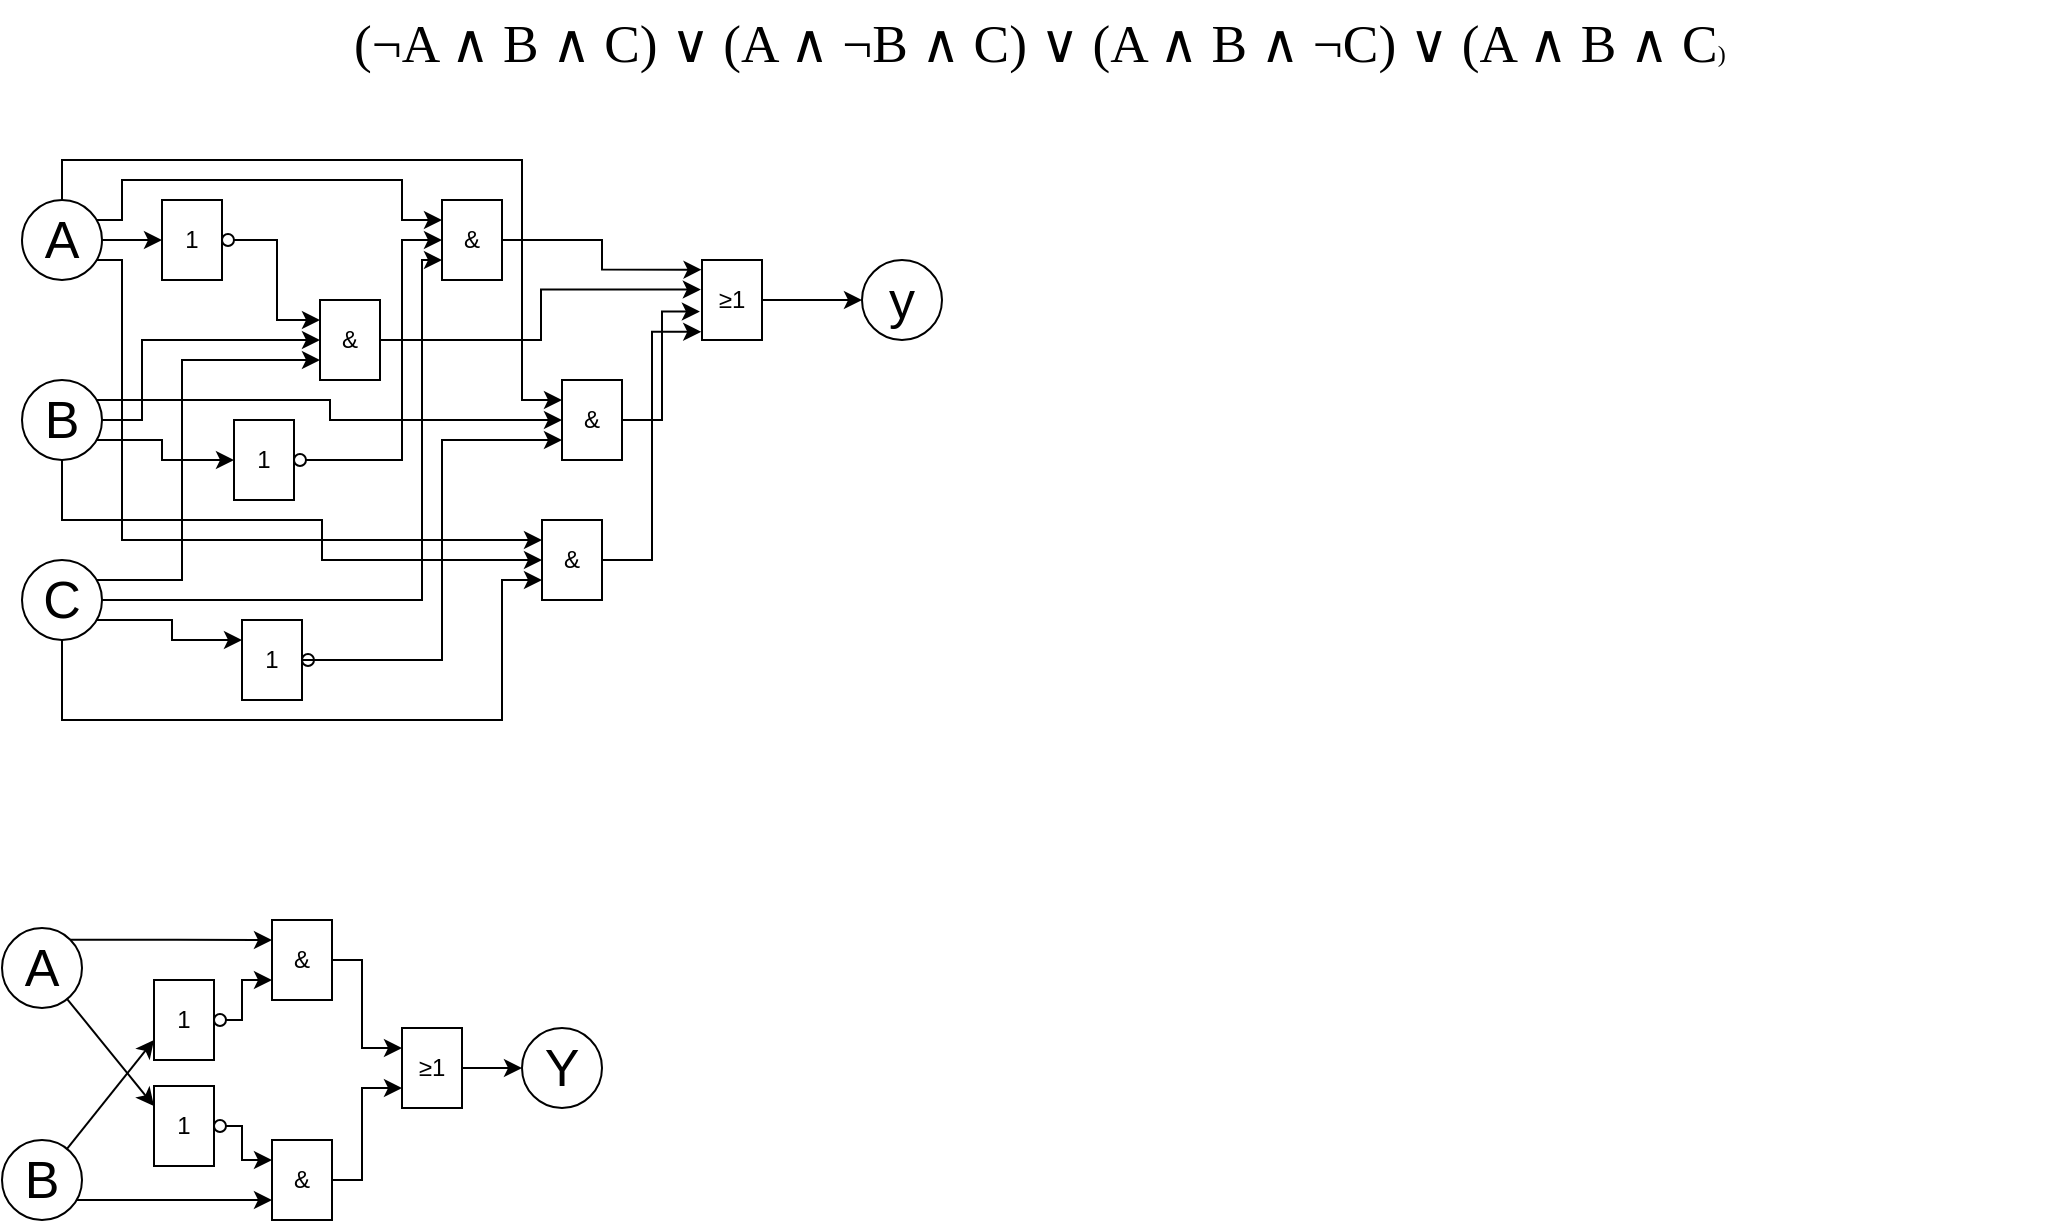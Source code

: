 <mxfile version="28.2.0">
  <diagram name="Seite-1" id="2gFYQ4MArk5PSCBcjxSI">
    <mxGraphModel dx="605" dy="766" grid="1" gridSize="10" guides="1" tooltips="1" connect="1" arrows="1" fold="1" page="1" pageScale="1" pageWidth="827" pageHeight="1169" math="0" shadow="0">
      <root>
        <mxCell id="0" />
        <mxCell id="1" parent="0" />
        <mxCell id="JOxrYH9VMVZD62wawOk7-1" value="&lt;p style=&quot;language:de;line-height:90%;margin-top:7.5pt;margin-bottom:0pt;&amp;lt;br/&amp;gt;margin-left:0in;text-indent:0in;text-align:center;direction:ltr;unicode-bidi:&amp;lt;br/&amp;gt;embed;mso-line-break-override:none;word-break:normal;punctuation-wrap:hanging&quot;&gt;&lt;span style=&quot;font-size:20.0pt;font-family:Calibri;mso-ascii-font-family:Calibri;&amp;lt;br/&amp;gt;mso-fareast-font-family:+mn-ea;mso-bidi-font-family:+mn-cs;mso-ascii-theme-font:&amp;lt;br/&amp;gt;minor-latin;mso-fareast-theme-font:minor-fareast;mso-bidi-theme-font:minor-bidi;&amp;lt;br/&amp;gt;color:black;mso-color-index:1;mso-font-kerning:12.0pt;language:de;font-weight:&amp;lt;br/&amp;gt;normal;mso-style-textfill-type:solid;mso-style-textfill-fill-themecolor:text1;&amp;lt;br/&amp;gt;mso-style-textfill-fill-color:black;mso-style-textfill-fill-alpha:100.0%&quot;&gt;(¬A ∧ B ∧ C) ∨ (A ∧ ¬B ∧ C) ∨ (A ∧ B ∧ ¬C) ∨ (A ∧ B ∧ C&lt;/span&gt;&lt;span style=&quot;font-family: Calibri; color: black; font-weight: normal;&quot;&gt;)&lt;/span&gt;&lt;/p&gt;" style="text;whiteSpace=wrap;html=1;" parent="1" vertex="1">
          <mxGeometry x="414" y="10" width="860" height="80" as="geometry" />
        </mxCell>
        <mxCell id="JOxrYH9VMVZD62wawOk7-15" style="edgeStyle=orthogonalEdgeStyle;rounded=0;orthogonalLoop=1;jettySize=auto;html=1;entryX=0;entryY=0.25;entryDx=0;entryDy=0;exitX=1;exitY=0.5;exitDx=0;exitDy=0;" parent="1" source="JOxrYH9VMVZD62wawOk7-30" target="JOxrYH9VMVZD62wawOk7-10" edge="1">
          <mxGeometry relative="1" as="geometry">
            <mxPoint x="366" y="160" as="sourcePoint" />
          </mxGeometry>
        </mxCell>
        <mxCell id="JOxrYH9VMVZD62wawOk7-55" style="edgeStyle=orthogonalEdgeStyle;rounded=0;orthogonalLoop=1;jettySize=auto;html=1;entryX=-0.008;entryY=0.121;entryDx=0;entryDy=0;entryPerimeter=0;" parent="1" source="JOxrYH9VMVZD62wawOk7-17" target="JOxrYH9VMVZD62wawOk7-54" edge="1">
          <mxGeometry relative="1" as="geometry" />
        </mxCell>
        <mxCell id="JOxrYH9VMVZD62wawOk7-17" value="&amp;amp;" style="rounded=0;whiteSpace=wrap;html=1;" parent="1" vertex="1">
          <mxGeometry x="460" y="110" width="30" height="40" as="geometry" />
        </mxCell>
        <mxCell id="JOxrYH9VMVZD62wawOk7-36" style="edgeStyle=orthogonalEdgeStyle;rounded=0;orthogonalLoop=1;jettySize=auto;html=1;entryX=0;entryY=0.5;entryDx=0;entryDy=0;" parent="1" source="JOxrYH9VMVZD62wawOk7-25" target="JOxrYH9VMVZD62wawOk7-29" edge="1">
          <mxGeometry relative="1" as="geometry" />
        </mxCell>
        <mxCell id="JOxrYH9VMVZD62wawOk7-37" style="edgeStyle=orthogonalEdgeStyle;rounded=0;orthogonalLoop=1;jettySize=auto;html=1;entryX=0;entryY=0.25;entryDx=0;entryDy=0;" parent="1" source="JOxrYH9VMVZD62wawOk7-25" target="JOxrYH9VMVZD62wawOk7-17" edge="1">
          <mxGeometry relative="1" as="geometry">
            <Array as="points">
              <mxPoint x="300" y="120" />
              <mxPoint x="300" y="100" />
              <mxPoint x="440" y="100" />
              <mxPoint x="440" y="120" />
            </Array>
          </mxGeometry>
        </mxCell>
        <mxCell id="JOxrYH9VMVZD62wawOk7-48" style="edgeStyle=orthogonalEdgeStyle;rounded=0;orthogonalLoop=1;jettySize=auto;html=1;entryX=0;entryY=0.25;entryDx=0;entryDy=0;" parent="1" source="JOxrYH9VMVZD62wawOk7-25" target="JOxrYH9VMVZD62wawOk7-45" edge="1">
          <mxGeometry relative="1" as="geometry">
            <Array as="points">
              <mxPoint x="270" y="90" />
              <mxPoint x="500" y="90" />
              <mxPoint x="500" y="210" />
            </Array>
          </mxGeometry>
        </mxCell>
        <mxCell id="JOxrYH9VMVZD62wawOk7-51" style="edgeStyle=orthogonalEdgeStyle;rounded=0;orthogonalLoop=1;jettySize=auto;html=1;entryX=0;entryY=0.25;entryDx=0;entryDy=0;" parent="1" source="JOxrYH9VMVZD62wawOk7-25" target="JOxrYH9VMVZD62wawOk7-50" edge="1">
          <mxGeometry relative="1" as="geometry">
            <Array as="points">
              <mxPoint x="300" y="140" />
              <mxPoint x="300" y="280" />
            </Array>
          </mxGeometry>
        </mxCell>
        <mxCell id="JOxrYH9VMVZD62wawOk7-25" value="A" style="ellipse;whiteSpace=wrap;html=1;aspect=fixed;fontSize=26;" parent="1" vertex="1">
          <mxGeometry x="250" y="110" width="40" height="40" as="geometry" />
        </mxCell>
        <mxCell id="JOxrYH9VMVZD62wawOk7-26" value="" style="edgeStyle=orthogonalEdgeStyle;rounded=0;orthogonalLoop=1;jettySize=auto;html=1;entryX=0;entryY=0.5;entryDx=0;entryDy=0;exitX=1;exitY=0.5;exitDx=0;exitDy=0;" parent="1" source="JOxrYH9VMVZD62wawOk7-27" target="JOxrYH9VMVZD62wawOk7-10" edge="1">
          <mxGeometry relative="1" as="geometry">
            <mxPoint x="320" y="260" as="sourcePoint" />
            <mxPoint x="480" y="170" as="targetPoint" />
            <Array as="points">
              <mxPoint x="310" y="220" />
              <mxPoint x="310" y="180" />
            </Array>
          </mxGeometry>
        </mxCell>
        <mxCell id="JOxrYH9VMVZD62wawOk7-57" style="edgeStyle=orthogonalEdgeStyle;rounded=0;orthogonalLoop=1;jettySize=auto;html=1;entryX=-0.019;entryY=0.369;entryDx=0;entryDy=0;entryPerimeter=0;" parent="1" source="JOxrYH9VMVZD62wawOk7-10" target="JOxrYH9VMVZD62wawOk7-54" edge="1">
          <mxGeometry relative="1" as="geometry" />
        </mxCell>
        <mxCell id="JOxrYH9VMVZD62wawOk7-10" value="&amp;amp;" style="rounded=0;whiteSpace=wrap;html=1;" parent="1" vertex="1">
          <mxGeometry x="399" y="160" width="30" height="40" as="geometry" />
        </mxCell>
        <mxCell id="JOxrYH9VMVZD62wawOk7-35" style="edgeStyle=orthogonalEdgeStyle;rounded=0;orthogonalLoop=1;jettySize=auto;html=1;entryX=0;entryY=0.5;entryDx=0;entryDy=0;" parent="1" source="JOxrYH9VMVZD62wawOk7-27" target="JOxrYH9VMVZD62wawOk7-22" edge="1">
          <mxGeometry relative="1" as="geometry">
            <Array as="points">
              <mxPoint x="320" y="230" />
              <mxPoint x="320" y="240" />
            </Array>
          </mxGeometry>
        </mxCell>
        <mxCell id="JOxrYH9VMVZD62wawOk7-27" value="B" style="ellipse;whiteSpace=wrap;html=1;aspect=fixed;fontSize=26;" parent="1" vertex="1">
          <mxGeometry x="250" y="200" width="40" height="40" as="geometry" />
        </mxCell>
        <mxCell id="JOxrYH9VMVZD62wawOk7-33" style="edgeStyle=orthogonalEdgeStyle;rounded=0;orthogonalLoop=1;jettySize=auto;html=1;entryX=0;entryY=0.75;entryDx=0;entryDy=0;" parent="1" source="JOxrYH9VMVZD62wawOk7-28" target="JOxrYH9VMVZD62wawOk7-10" edge="1">
          <mxGeometry relative="1" as="geometry">
            <Array as="points">
              <mxPoint x="330" y="300" />
              <mxPoint x="330" y="190" />
            </Array>
          </mxGeometry>
        </mxCell>
        <mxCell id="JOxrYH9VMVZD62wawOk7-39" style="edgeStyle=orthogonalEdgeStyle;rounded=0;orthogonalLoop=1;jettySize=auto;html=1;entryX=0;entryY=0.75;entryDx=0;entryDy=0;" parent="1" source="JOxrYH9VMVZD62wawOk7-28" target="JOxrYH9VMVZD62wawOk7-17" edge="1">
          <mxGeometry relative="1" as="geometry">
            <Array as="points">
              <mxPoint x="450" y="310" />
              <mxPoint x="450" y="140" />
            </Array>
          </mxGeometry>
        </mxCell>
        <mxCell id="JOxrYH9VMVZD62wawOk7-43" style="edgeStyle=orthogonalEdgeStyle;rounded=0;orthogonalLoop=1;jettySize=auto;html=1;entryX=0;entryY=0.25;entryDx=0;entryDy=0;" parent="1" source="JOxrYH9VMVZD62wawOk7-28" target="JOxrYH9VMVZD62wawOk7-41" edge="1">
          <mxGeometry relative="1" as="geometry">
            <Array as="points">
              <mxPoint x="325" y="320" />
              <mxPoint x="325" y="330" />
            </Array>
          </mxGeometry>
        </mxCell>
        <mxCell id="JOxrYH9VMVZD62wawOk7-28" value="C" style="ellipse;whiteSpace=wrap;html=1;aspect=fixed;fontSize=26;" parent="1" vertex="1">
          <mxGeometry x="250" y="290" width="40" height="40" as="geometry" />
        </mxCell>
        <mxCell id="JOxrYH9VMVZD62wawOk7-31" value="" style="group" parent="1" vertex="1" connectable="0">
          <mxGeometry x="320" y="110" width="36" height="40" as="geometry" />
        </mxCell>
        <mxCell id="JOxrYH9VMVZD62wawOk7-29" value="1" style="rounded=0;whiteSpace=wrap;html=1;" parent="JOxrYH9VMVZD62wawOk7-31" vertex="1">
          <mxGeometry width="30" height="40" as="geometry" />
        </mxCell>
        <mxCell id="JOxrYH9VMVZD62wawOk7-30" value="" style="ellipse;whiteSpace=wrap;html=1;aspect=fixed;" parent="JOxrYH9VMVZD62wawOk7-31" vertex="1">
          <mxGeometry x="30" y="17" width="6" height="6" as="geometry" />
        </mxCell>
        <mxCell id="JOxrYH9VMVZD62wawOk7-32" value="" style="group" parent="1" vertex="1" connectable="0">
          <mxGeometry x="356" y="220" width="36" height="40" as="geometry" />
        </mxCell>
        <mxCell id="JOxrYH9VMVZD62wawOk7-22" value="1" style="rounded=0;whiteSpace=wrap;html=1;" parent="JOxrYH9VMVZD62wawOk7-32" vertex="1">
          <mxGeometry width="30" height="40" as="geometry" />
        </mxCell>
        <mxCell id="JOxrYH9VMVZD62wawOk7-23" value="" style="ellipse;whiteSpace=wrap;html=1;aspect=fixed;" parent="JOxrYH9VMVZD62wawOk7-32" vertex="1">
          <mxGeometry x="30" y="17" width="6" height="6" as="geometry" />
        </mxCell>
        <mxCell id="JOxrYH9VMVZD62wawOk7-38" style="edgeStyle=orthogonalEdgeStyle;rounded=0;orthogonalLoop=1;jettySize=auto;html=1;entryX=0;entryY=0.5;entryDx=0;entryDy=0;" parent="1" source="JOxrYH9VMVZD62wawOk7-23" target="JOxrYH9VMVZD62wawOk7-17" edge="1">
          <mxGeometry relative="1" as="geometry">
            <Array as="points">
              <mxPoint x="440" y="240" />
              <mxPoint x="440" y="130" />
            </Array>
          </mxGeometry>
        </mxCell>
        <mxCell id="JOxrYH9VMVZD62wawOk7-40" value="" style="group" parent="1" vertex="1" connectable="0">
          <mxGeometry x="360" y="320" width="36" height="40" as="geometry" />
        </mxCell>
        <mxCell id="JOxrYH9VMVZD62wawOk7-41" value="1" style="rounded=0;whiteSpace=wrap;html=1;" parent="JOxrYH9VMVZD62wawOk7-40" vertex="1">
          <mxGeometry width="30" height="40" as="geometry" />
        </mxCell>
        <mxCell id="JOxrYH9VMVZD62wawOk7-42" value="" style="ellipse;whiteSpace=wrap;html=1;aspect=fixed;" parent="JOxrYH9VMVZD62wawOk7-40" vertex="1">
          <mxGeometry x="30" y="17" width="6" height="6" as="geometry" />
        </mxCell>
        <mxCell id="JOxrYH9VMVZD62wawOk7-56" style="edgeStyle=orthogonalEdgeStyle;rounded=0;orthogonalLoop=1;jettySize=auto;html=1;entryX=-0.035;entryY=0.645;entryDx=0;entryDy=0;entryPerimeter=0;" parent="1" source="JOxrYH9VMVZD62wawOk7-45" target="JOxrYH9VMVZD62wawOk7-54" edge="1">
          <mxGeometry relative="1" as="geometry" />
        </mxCell>
        <mxCell id="JOxrYH9VMVZD62wawOk7-45" value="&amp;amp;" style="rounded=0;whiteSpace=wrap;html=1;" parent="1" vertex="1">
          <mxGeometry x="520" y="200" width="30" height="40" as="geometry" />
        </mxCell>
        <mxCell id="JOxrYH9VMVZD62wawOk7-46" style="edgeStyle=orthogonalEdgeStyle;rounded=0;orthogonalLoop=1;jettySize=auto;html=1;entryX=0;entryY=0.75;entryDx=0;entryDy=0;" parent="1" source="JOxrYH9VMVZD62wawOk7-41" target="JOxrYH9VMVZD62wawOk7-45" edge="1">
          <mxGeometry relative="1" as="geometry">
            <Array as="points">
              <mxPoint x="460" y="340" />
              <mxPoint x="460" y="230" />
            </Array>
          </mxGeometry>
        </mxCell>
        <mxCell id="JOxrYH9VMVZD62wawOk7-49" style="edgeStyle=orthogonalEdgeStyle;rounded=0;orthogonalLoop=1;jettySize=auto;html=1;entryX=0;entryY=0.5;entryDx=0;entryDy=0;" parent="1" source="JOxrYH9VMVZD62wawOk7-27" target="JOxrYH9VMVZD62wawOk7-45" edge="1">
          <mxGeometry relative="1" as="geometry">
            <Array as="points">
              <mxPoint x="404" y="210" />
              <mxPoint x="404" y="220" />
            </Array>
          </mxGeometry>
        </mxCell>
        <mxCell id="JOxrYH9VMVZD62wawOk7-50" value="&amp;amp;" style="rounded=0;whiteSpace=wrap;html=1;" parent="1" vertex="1">
          <mxGeometry x="510" y="270" width="30" height="40" as="geometry" />
        </mxCell>
        <mxCell id="JOxrYH9VMVZD62wawOk7-52" style="edgeStyle=orthogonalEdgeStyle;rounded=0;orthogonalLoop=1;jettySize=auto;html=1;entryX=0;entryY=0.5;entryDx=0;entryDy=0;" parent="1" source="JOxrYH9VMVZD62wawOk7-27" target="JOxrYH9VMVZD62wawOk7-50" edge="1">
          <mxGeometry relative="1" as="geometry">
            <Array as="points">
              <mxPoint x="270" y="270" />
              <mxPoint x="400" y="270" />
              <mxPoint x="400" y="290" />
            </Array>
          </mxGeometry>
        </mxCell>
        <mxCell id="JOxrYH9VMVZD62wawOk7-53" style="edgeStyle=orthogonalEdgeStyle;rounded=0;orthogonalLoop=1;jettySize=auto;html=1;entryX=0;entryY=0.75;entryDx=0;entryDy=0;" parent="1" source="JOxrYH9VMVZD62wawOk7-28" target="JOxrYH9VMVZD62wawOk7-50" edge="1">
          <mxGeometry relative="1" as="geometry">
            <mxPoint x="480" y="300" as="targetPoint" />
            <Array as="points">
              <mxPoint x="270" y="370" />
              <mxPoint x="490" y="370" />
              <mxPoint x="490" y="300" />
            </Array>
          </mxGeometry>
        </mxCell>
        <mxCell id="JOxrYH9VMVZD62wawOk7-60" style="edgeStyle=orthogonalEdgeStyle;rounded=0;orthogonalLoop=1;jettySize=auto;html=1;entryX=0;entryY=0.5;entryDx=0;entryDy=0;" parent="1" source="JOxrYH9VMVZD62wawOk7-54" target="JOxrYH9VMVZD62wawOk7-59" edge="1">
          <mxGeometry relative="1" as="geometry" />
        </mxCell>
        <mxCell id="JOxrYH9VMVZD62wawOk7-54" value="&lt;font face=&quot;Helvetica&quot;&gt;&lt;font&gt;&lt;span style=&quot;color: black; font-weight: normal;&quot;&gt;≥1&lt;/span&gt;&lt;/font&gt;&lt;/font&gt;" style="rounded=0;whiteSpace=wrap;html=1;" parent="1" vertex="1">
          <mxGeometry x="590" y="140" width="30" height="40" as="geometry" />
        </mxCell>
        <mxCell id="JOxrYH9VMVZD62wawOk7-58" style="edgeStyle=orthogonalEdgeStyle;rounded=0;orthogonalLoop=1;jettySize=auto;html=1;entryX=-0.013;entryY=0.897;entryDx=0;entryDy=0;entryPerimeter=0;" parent="1" source="JOxrYH9VMVZD62wawOk7-50" target="JOxrYH9VMVZD62wawOk7-54" edge="1">
          <mxGeometry relative="1" as="geometry" />
        </mxCell>
        <mxCell id="JOxrYH9VMVZD62wawOk7-59" value="y" style="ellipse;whiteSpace=wrap;html=1;aspect=fixed;fontSize=26;" parent="1" vertex="1">
          <mxGeometry x="670" y="140" width="40" height="40" as="geometry" />
        </mxCell>
        <mxCell id="isvEnNSeEXq-apGftSA8-15" style="edgeStyle=orthogonalEdgeStyle;rounded=0;orthogonalLoop=1;jettySize=auto;html=1;entryX=0;entryY=0.25;entryDx=0;entryDy=0;exitX=1;exitY=0;exitDx=0;exitDy=0;" edge="1" parent="1" source="isvEnNSeEXq-apGftSA8-1" target="isvEnNSeEXq-apGftSA8-13">
          <mxGeometry relative="1" as="geometry" />
        </mxCell>
        <mxCell id="isvEnNSeEXq-apGftSA8-20" style="rounded=0;orthogonalLoop=1;jettySize=auto;html=1;entryX=0;entryY=0.25;entryDx=0;entryDy=0;" edge="1" parent="1" source="isvEnNSeEXq-apGftSA8-1" target="isvEnNSeEXq-apGftSA8-5">
          <mxGeometry relative="1" as="geometry" />
        </mxCell>
        <mxCell id="isvEnNSeEXq-apGftSA8-1" value="A" style="ellipse;whiteSpace=wrap;html=1;aspect=fixed;fontSize=26;" vertex="1" parent="1">
          <mxGeometry x="240" y="474" width="40" height="40" as="geometry" />
        </mxCell>
        <mxCell id="isvEnNSeEXq-apGftSA8-14" style="rounded=0;orthogonalLoop=1;jettySize=auto;html=1;entryX=0;entryY=0.75;entryDx=0;entryDy=0;" edge="1" parent="1" source="isvEnNSeEXq-apGftSA8-2" target="isvEnNSeEXq-apGftSA8-9">
          <mxGeometry relative="1" as="geometry" />
        </mxCell>
        <mxCell id="isvEnNSeEXq-apGftSA8-23" style="edgeStyle=orthogonalEdgeStyle;rounded=0;orthogonalLoop=1;jettySize=auto;html=1;entryX=0;entryY=0.75;entryDx=0;entryDy=0;" edge="1" parent="1" source="isvEnNSeEXq-apGftSA8-2" target="isvEnNSeEXq-apGftSA8-22">
          <mxGeometry relative="1" as="geometry">
            <Array as="points">
              <mxPoint x="300" y="610" />
              <mxPoint x="300" y="610" />
            </Array>
          </mxGeometry>
        </mxCell>
        <mxCell id="isvEnNSeEXq-apGftSA8-2" value="B" style="ellipse;whiteSpace=wrap;html=1;aspect=fixed;fontSize=26;" vertex="1" parent="1">
          <mxGeometry x="240" y="580" width="40" height="40" as="geometry" />
        </mxCell>
        <mxCell id="isvEnNSeEXq-apGftSA8-3" value="Y" style="ellipse;whiteSpace=wrap;html=1;aspect=fixed;fontSize=26;" vertex="1" parent="1">
          <mxGeometry x="500" y="524" width="40" height="40" as="geometry" />
        </mxCell>
        <mxCell id="isvEnNSeEXq-apGftSA8-4" value="" style="group" vertex="1" connectable="0" parent="1">
          <mxGeometry x="316" y="553" width="36" height="40" as="geometry" />
        </mxCell>
        <mxCell id="isvEnNSeEXq-apGftSA8-5" value="1" style="rounded=0;whiteSpace=wrap;html=1;" vertex="1" parent="isvEnNSeEXq-apGftSA8-4">
          <mxGeometry width="30" height="40" as="geometry" />
        </mxCell>
        <mxCell id="isvEnNSeEXq-apGftSA8-6" value="" style="ellipse;whiteSpace=wrap;html=1;aspect=fixed;" vertex="1" parent="isvEnNSeEXq-apGftSA8-4">
          <mxGeometry x="30" y="17" width="6" height="6" as="geometry" />
        </mxCell>
        <mxCell id="isvEnNSeEXq-apGftSA8-8" value="" style="group" vertex="1" connectable="0" parent="1">
          <mxGeometry x="316" y="500" width="36" height="40" as="geometry" />
        </mxCell>
        <mxCell id="isvEnNSeEXq-apGftSA8-9" value="1" style="rounded=0;whiteSpace=wrap;html=1;" vertex="1" parent="isvEnNSeEXq-apGftSA8-8">
          <mxGeometry width="30" height="40" as="geometry" />
        </mxCell>
        <mxCell id="isvEnNSeEXq-apGftSA8-10" value="" style="ellipse;whiteSpace=wrap;html=1;aspect=fixed;" vertex="1" parent="isvEnNSeEXq-apGftSA8-8">
          <mxGeometry x="30" y="17" width="6" height="6" as="geometry" />
        </mxCell>
        <mxCell id="isvEnNSeEXq-apGftSA8-25" style="edgeStyle=orthogonalEdgeStyle;rounded=0;orthogonalLoop=1;jettySize=auto;html=1;entryX=0;entryY=0.25;entryDx=0;entryDy=0;" edge="1" parent="1" source="isvEnNSeEXq-apGftSA8-13" target="isvEnNSeEXq-apGftSA8-18">
          <mxGeometry relative="1" as="geometry">
            <Array as="points">
              <mxPoint x="420" y="490" />
              <mxPoint x="420" y="534" />
            </Array>
          </mxGeometry>
        </mxCell>
        <mxCell id="isvEnNSeEXq-apGftSA8-13" value="&amp;amp;" style="rounded=0;whiteSpace=wrap;html=1;" vertex="1" parent="1">
          <mxGeometry x="375" y="470" width="30" height="40" as="geometry" />
        </mxCell>
        <mxCell id="isvEnNSeEXq-apGftSA8-17" style="edgeStyle=orthogonalEdgeStyle;rounded=0;orthogonalLoop=1;jettySize=auto;html=1;exitX=1;exitY=0.5;exitDx=0;exitDy=0;entryX=0;entryY=0.75;entryDx=0;entryDy=0;" edge="1" parent="1" source="isvEnNSeEXq-apGftSA8-10" target="isvEnNSeEXq-apGftSA8-13">
          <mxGeometry relative="1" as="geometry">
            <mxPoint x="350" y="520" as="sourcePoint" />
            <mxPoint x="360" y="500" as="targetPoint" />
            <Array as="points">
              <mxPoint x="360" y="520" />
              <mxPoint x="360" y="500" />
            </Array>
          </mxGeometry>
        </mxCell>
        <mxCell id="isvEnNSeEXq-apGftSA8-27" value="" style="edgeStyle=orthogonalEdgeStyle;rounded=0;orthogonalLoop=1;jettySize=auto;html=1;" edge="1" parent="1" source="isvEnNSeEXq-apGftSA8-18" target="isvEnNSeEXq-apGftSA8-3">
          <mxGeometry relative="1" as="geometry" />
        </mxCell>
        <mxCell id="isvEnNSeEXq-apGftSA8-18" value="&lt;font face=&quot;Helvetica&quot;&gt;&lt;font&gt;&lt;span style=&quot;color: black; font-weight: normal;&quot;&gt;≥1&lt;/span&gt;&lt;/font&gt;&lt;/font&gt;" style="rounded=0;whiteSpace=wrap;html=1;" vertex="1" parent="1">
          <mxGeometry x="440" y="524" width="30" height="40" as="geometry" />
        </mxCell>
        <mxCell id="isvEnNSeEXq-apGftSA8-26" style="edgeStyle=orthogonalEdgeStyle;rounded=0;orthogonalLoop=1;jettySize=auto;html=1;entryX=0;entryY=0.75;entryDx=0;entryDy=0;" edge="1" parent="1" source="isvEnNSeEXq-apGftSA8-22" target="isvEnNSeEXq-apGftSA8-18">
          <mxGeometry relative="1" as="geometry">
            <Array as="points">
              <mxPoint x="420" y="600" />
              <mxPoint x="420" y="554" />
            </Array>
          </mxGeometry>
        </mxCell>
        <mxCell id="isvEnNSeEXq-apGftSA8-22" value="&amp;amp;" style="rounded=0;whiteSpace=wrap;html=1;" vertex="1" parent="1">
          <mxGeometry x="375" y="580" width="30" height="40" as="geometry" />
        </mxCell>
        <mxCell id="isvEnNSeEXq-apGftSA8-24" style="edgeStyle=orthogonalEdgeStyle;rounded=0;orthogonalLoop=1;jettySize=auto;html=1;entryX=0;entryY=0.25;entryDx=0;entryDy=0;exitX=1;exitY=0.5;exitDx=0;exitDy=0;" edge="1" parent="1" source="isvEnNSeEXq-apGftSA8-6" target="isvEnNSeEXq-apGftSA8-22">
          <mxGeometry relative="1" as="geometry">
            <Array as="points">
              <mxPoint x="360" y="573" />
              <mxPoint x="360" y="590" />
            </Array>
          </mxGeometry>
        </mxCell>
      </root>
    </mxGraphModel>
  </diagram>
</mxfile>
